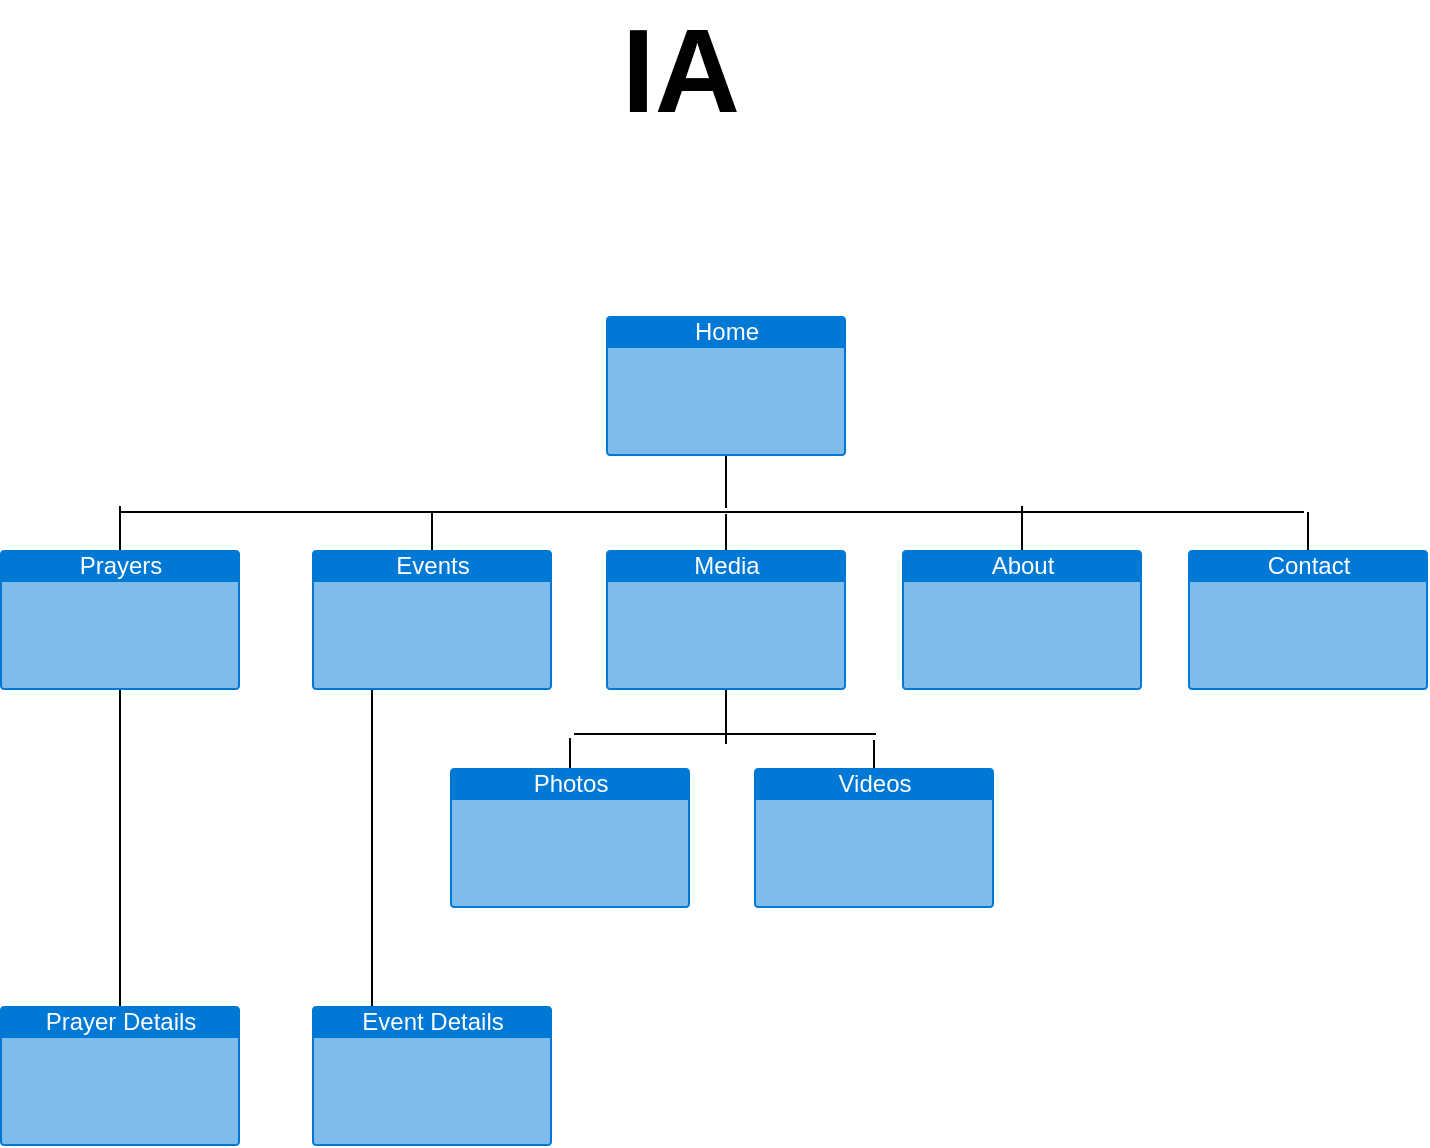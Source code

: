 <mxfile version="13.0.3" type="device"><diagram id="DzBaFUlGIx49UYxKhpUx" name="Page-1"><mxGraphModel dx="864" dy="504" grid="0" gridSize="10" guides="1" tooltips="1" connect="1" arrows="1" fold="1" page="1" pageScale="1" pageWidth="827" pageHeight="1169" math="0" shadow="0"><root><mxCell id="0"/><mxCell id="1" parent="0"/><mxCell id="zw8Xh2gnx6k7PgCTsyxQ-17" style="edgeStyle=orthogonalEdgeStyle;rounded=0;orthogonalLoop=1;jettySize=auto;html=1;endArrow=none;endFill=0;" edge="1" parent="1" source="zw8Xh2gnx6k7PgCTsyxQ-1"><mxGeometry relative="1" as="geometry"><mxPoint x="408" y="280" as="targetPoint"/></mxGeometry></mxCell><mxCell id="zw8Xh2gnx6k7PgCTsyxQ-1" value="Home" style="html=1;strokeColor=none;fillColor=#0079D6;labelPosition=center;verticalLabelPosition=middle;verticalAlign=top;align=center;fontSize=12;outlineConnect=0;spacingTop=-6;fontColor=#FFFFFF;shape=mxgraph.sitemap.page;" vertex="1" parent="1"><mxGeometry x="348" y="184" width="120" height="70" as="geometry"/></mxCell><mxCell id="zw8Xh2gnx6k7PgCTsyxQ-19" style="edgeStyle=orthogonalEdgeStyle;rounded=0;orthogonalLoop=1;jettySize=auto;html=1;exitX=0.5;exitY=0;exitDx=0;exitDy=0;exitPerimeter=0;endArrow=none;endFill=0;" edge="1" parent="1" source="zw8Xh2gnx6k7PgCTsyxQ-2"><mxGeometry relative="1" as="geometry"><mxPoint x="261" y="282" as="targetPoint"/></mxGeometry></mxCell><mxCell id="zw8Xh2gnx6k7PgCTsyxQ-33" style="edgeStyle=orthogonalEdgeStyle;rounded=0;orthogonalLoop=1;jettySize=auto;html=1;exitX=0.25;exitY=1;exitDx=0;exitDy=0;exitPerimeter=0;entryX=0.25;entryY=0;entryDx=0;entryDy=0;entryPerimeter=0;endArrow=none;endFill=0;" edge="1" parent="1" source="zw8Xh2gnx6k7PgCTsyxQ-2" target="zw8Xh2gnx6k7PgCTsyxQ-9"><mxGeometry relative="1" as="geometry"/></mxCell><mxCell id="zw8Xh2gnx6k7PgCTsyxQ-2" value="Events" style="html=1;strokeColor=none;fillColor=#0079D6;labelPosition=center;verticalLabelPosition=middle;verticalAlign=top;align=center;fontSize=12;outlineConnect=0;spacingTop=-6;fontColor=#FFFFFF;shape=mxgraph.sitemap.page;" vertex="1" parent="1"><mxGeometry x="201" y="301" width="120" height="70" as="geometry"/></mxCell><mxCell id="zw8Xh2gnx6k7PgCTsyxQ-9" value="Event Details" style="html=1;strokeColor=none;fillColor=#0079D6;labelPosition=center;verticalLabelPosition=middle;verticalAlign=top;align=center;fontSize=12;outlineConnect=0;spacingTop=-6;fontColor=#FFFFFF;shape=mxgraph.sitemap.page;" vertex="1" parent="1"><mxGeometry x="201" y="529" width="120" height="70" as="geometry"/></mxCell><mxCell id="zw8Xh2gnx6k7PgCTsyxQ-20" style="edgeStyle=orthogonalEdgeStyle;rounded=0;orthogonalLoop=1;jettySize=auto;html=1;exitX=0.5;exitY=0;exitDx=0;exitDy=0;exitPerimeter=0;endArrow=none;endFill=0;" edge="1" parent="1" source="zw8Xh2gnx6k7PgCTsyxQ-4"><mxGeometry relative="1" as="geometry"><mxPoint x="408" y="283" as="targetPoint"/></mxGeometry></mxCell><mxCell id="zw8Xh2gnx6k7PgCTsyxQ-28" style="edgeStyle=orthogonalEdgeStyle;rounded=0;orthogonalLoop=1;jettySize=auto;html=1;exitX=0.5;exitY=1;exitDx=0;exitDy=0;exitPerimeter=0;endArrow=none;endFill=0;" edge="1" parent="1" source="zw8Xh2gnx6k7PgCTsyxQ-4"><mxGeometry relative="1" as="geometry"><mxPoint x="408" y="398" as="targetPoint"/></mxGeometry></mxCell><mxCell id="zw8Xh2gnx6k7PgCTsyxQ-4" value="Media" style="html=1;strokeColor=none;fillColor=#0079D6;labelPosition=center;verticalLabelPosition=middle;verticalAlign=top;align=center;fontSize=12;outlineConnect=0;spacingTop=-6;fontColor=#FFFFFF;shape=mxgraph.sitemap.page;" vertex="1" parent="1"><mxGeometry x="348" y="301" width="120" height="70" as="geometry"/></mxCell><mxCell id="zw8Xh2gnx6k7PgCTsyxQ-24" style="edgeStyle=orthogonalEdgeStyle;rounded=0;orthogonalLoop=1;jettySize=auto;html=1;exitX=0.5;exitY=0;exitDx=0;exitDy=0;exitPerimeter=0;endArrow=none;endFill=0;" edge="1" parent="1" source="zw8Xh2gnx6k7PgCTsyxQ-10"><mxGeometry relative="1" as="geometry"><mxPoint x="330" y="395" as="targetPoint"/></mxGeometry></mxCell><mxCell id="zw8Xh2gnx6k7PgCTsyxQ-10" value="Photos" style="html=1;strokeColor=none;fillColor=#0079D6;labelPosition=center;verticalLabelPosition=middle;verticalAlign=top;align=center;fontSize=12;outlineConnect=0;spacingTop=-6;fontColor=#FFFFFF;shape=mxgraph.sitemap.page;" vertex="1" parent="1"><mxGeometry x="270" y="410" width="120" height="70" as="geometry"/></mxCell><mxCell id="zw8Xh2gnx6k7PgCTsyxQ-25" style="edgeStyle=orthogonalEdgeStyle;rounded=0;orthogonalLoop=1;jettySize=auto;html=1;exitX=0.5;exitY=0;exitDx=0;exitDy=0;exitPerimeter=0;endArrow=none;endFill=0;" edge="1" parent="1" source="zw8Xh2gnx6k7PgCTsyxQ-11"><mxGeometry relative="1" as="geometry"><mxPoint x="482" y="396" as="targetPoint"/></mxGeometry></mxCell><mxCell id="zw8Xh2gnx6k7PgCTsyxQ-11" value="Videos" style="html=1;strokeColor=none;fillColor=#0079D6;labelPosition=center;verticalLabelPosition=middle;verticalAlign=top;align=center;fontSize=12;outlineConnect=0;spacingTop=-6;fontColor=#FFFFFF;shape=mxgraph.sitemap.page;" vertex="1" parent="1"><mxGeometry x="422" y="410" width="120" height="70" as="geometry"/></mxCell><mxCell id="zw8Xh2gnx6k7PgCTsyxQ-21" style="edgeStyle=orthogonalEdgeStyle;rounded=0;orthogonalLoop=1;jettySize=auto;html=1;exitX=0.5;exitY=0;exitDx=0;exitDy=0;exitPerimeter=0;endArrow=none;endFill=0;" edge="1" parent="1" source="zw8Xh2gnx6k7PgCTsyxQ-5"><mxGeometry relative="1" as="geometry"><mxPoint x="556" y="279" as="targetPoint"/></mxGeometry></mxCell><mxCell id="zw8Xh2gnx6k7PgCTsyxQ-5" value="About" style="html=1;strokeColor=none;fillColor=#0079D6;labelPosition=center;verticalLabelPosition=middle;verticalAlign=top;align=center;fontSize=12;outlineConnect=0;spacingTop=-6;fontColor=#FFFFFF;shape=mxgraph.sitemap.page;" vertex="1" parent="1"><mxGeometry x="496" y="301" width="120" height="70" as="geometry"/></mxCell><mxCell id="zw8Xh2gnx6k7PgCTsyxQ-22" style="edgeStyle=orthogonalEdgeStyle;rounded=0;orthogonalLoop=1;jettySize=auto;html=1;exitX=0.5;exitY=0;exitDx=0;exitDy=0;exitPerimeter=0;endArrow=none;endFill=0;" edge="1" parent="1" source="zw8Xh2gnx6k7PgCTsyxQ-6"><mxGeometry relative="1" as="geometry"><mxPoint x="699" y="282" as="targetPoint"/></mxGeometry></mxCell><mxCell id="zw8Xh2gnx6k7PgCTsyxQ-6" value="Contact" style="html=1;strokeColor=none;fillColor=#0079D6;labelPosition=center;verticalLabelPosition=middle;verticalAlign=top;align=center;fontSize=12;outlineConnect=0;spacingTop=-6;fontColor=#FFFFFF;shape=mxgraph.sitemap.page;" vertex="1" parent="1"><mxGeometry x="639" y="301" width="120" height="70" as="geometry"/></mxCell><mxCell id="zw8Xh2gnx6k7PgCTsyxQ-18" style="edgeStyle=orthogonalEdgeStyle;rounded=0;orthogonalLoop=1;jettySize=auto;html=1;exitX=0.5;exitY=0;exitDx=0;exitDy=0;exitPerimeter=0;endArrow=none;endFill=0;" edge="1" parent="1" source="zw8Xh2gnx6k7PgCTsyxQ-3"><mxGeometry relative="1" as="geometry"><mxPoint x="105" y="279" as="targetPoint"/></mxGeometry></mxCell><mxCell id="zw8Xh2gnx6k7PgCTsyxQ-32" style="edgeStyle=orthogonalEdgeStyle;rounded=0;orthogonalLoop=1;jettySize=auto;html=1;exitX=0.5;exitY=1;exitDx=0;exitDy=0;exitPerimeter=0;entryX=0.5;entryY=0;entryDx=0;entryDy=0;entryPerimeter=0;endArrow=none;endFill=0;" edge="1" parent="1" source="zw8Xh2gnx6k7PgCTsyxQ-3" target="zw8Xh2gnx6k7PgCTsyxQ-8"><mxGeometry relative="1" as="geometry"/></mxCell><mxCell id="zw8Xh2gnx6k7PgCTsyxQ-3" value="Prayers" style="html=1;strokeColor=none;fillColor=#0079D6;labelPosition=center;verticalLabelPosition=middle;verticalAlign=top;align=center;fontSize=12;outlineConnect=0;spacingTop=-6;fontColor=#FFFFFF;shape=mxgraph.sitemap.page;" vertex="1" parent="1"><mxGeometry x="45" y="301" width="120" height="70" as="geometry"/></mxCell><mxCell id="zw8Xh2gnx6k7PgCTsyxQ-8" value="Prayer Details" style="html=1;strokeColor=none;fillColor=#0079D6;labelPosition=center;verticalLabelPosition=middle;verticalAlign=top;align=center;fontSize=12;outlineConnect=0;spacingTop=-6;fontColor=#FFFFFF;shape=mxgraph.sitemap.page;" vertex="1" parent="1"><mxGeometry x="45" y="529" width="120" height="70" as="geometry"/></mxCell><mxCell id="zw8Xh2gnx6k7PgCTsyxQ-13" value="" style="endArrow=none;html=1;" edge="1" parent="1"><mxGeometry width="50" height="50" relative="1" as="geometry"><mxPoint x="105" y="282" as="sourcePoint"/><mxPoint x="697" y="282" as="targetPoint"/></mxGeometry></mxCell><mxCell id="zw8Xh2gnx6k7PgCTsyxQ-23" value="" style="endArrow=none;html=1;" edge="1" parent="1"><mxGeometry width="50" height="50" relative="1" as="geometry"><mxPoint x="332" y="393" as="sourcePoint"/><mxPoint x="483" y="393" as="targetPoint"/></mxGeometry></mxCell><mxCell id="zw8Xh2gnx6k7PgCTsyxQ-34" value="&lt;b style=&quot;font-size: 59px&quot;&gt;IA&lt;/b&gt;" style="text;html=1;align=center;verticalAlign=middle;resizable=0;points=[];autosize=1;" vertex="1" parent="1"><mxGeometry x="350" y="45" width="69" height="34" as="geometry"/></mxCell></root></mxGraphModel></diagram></mxfile>